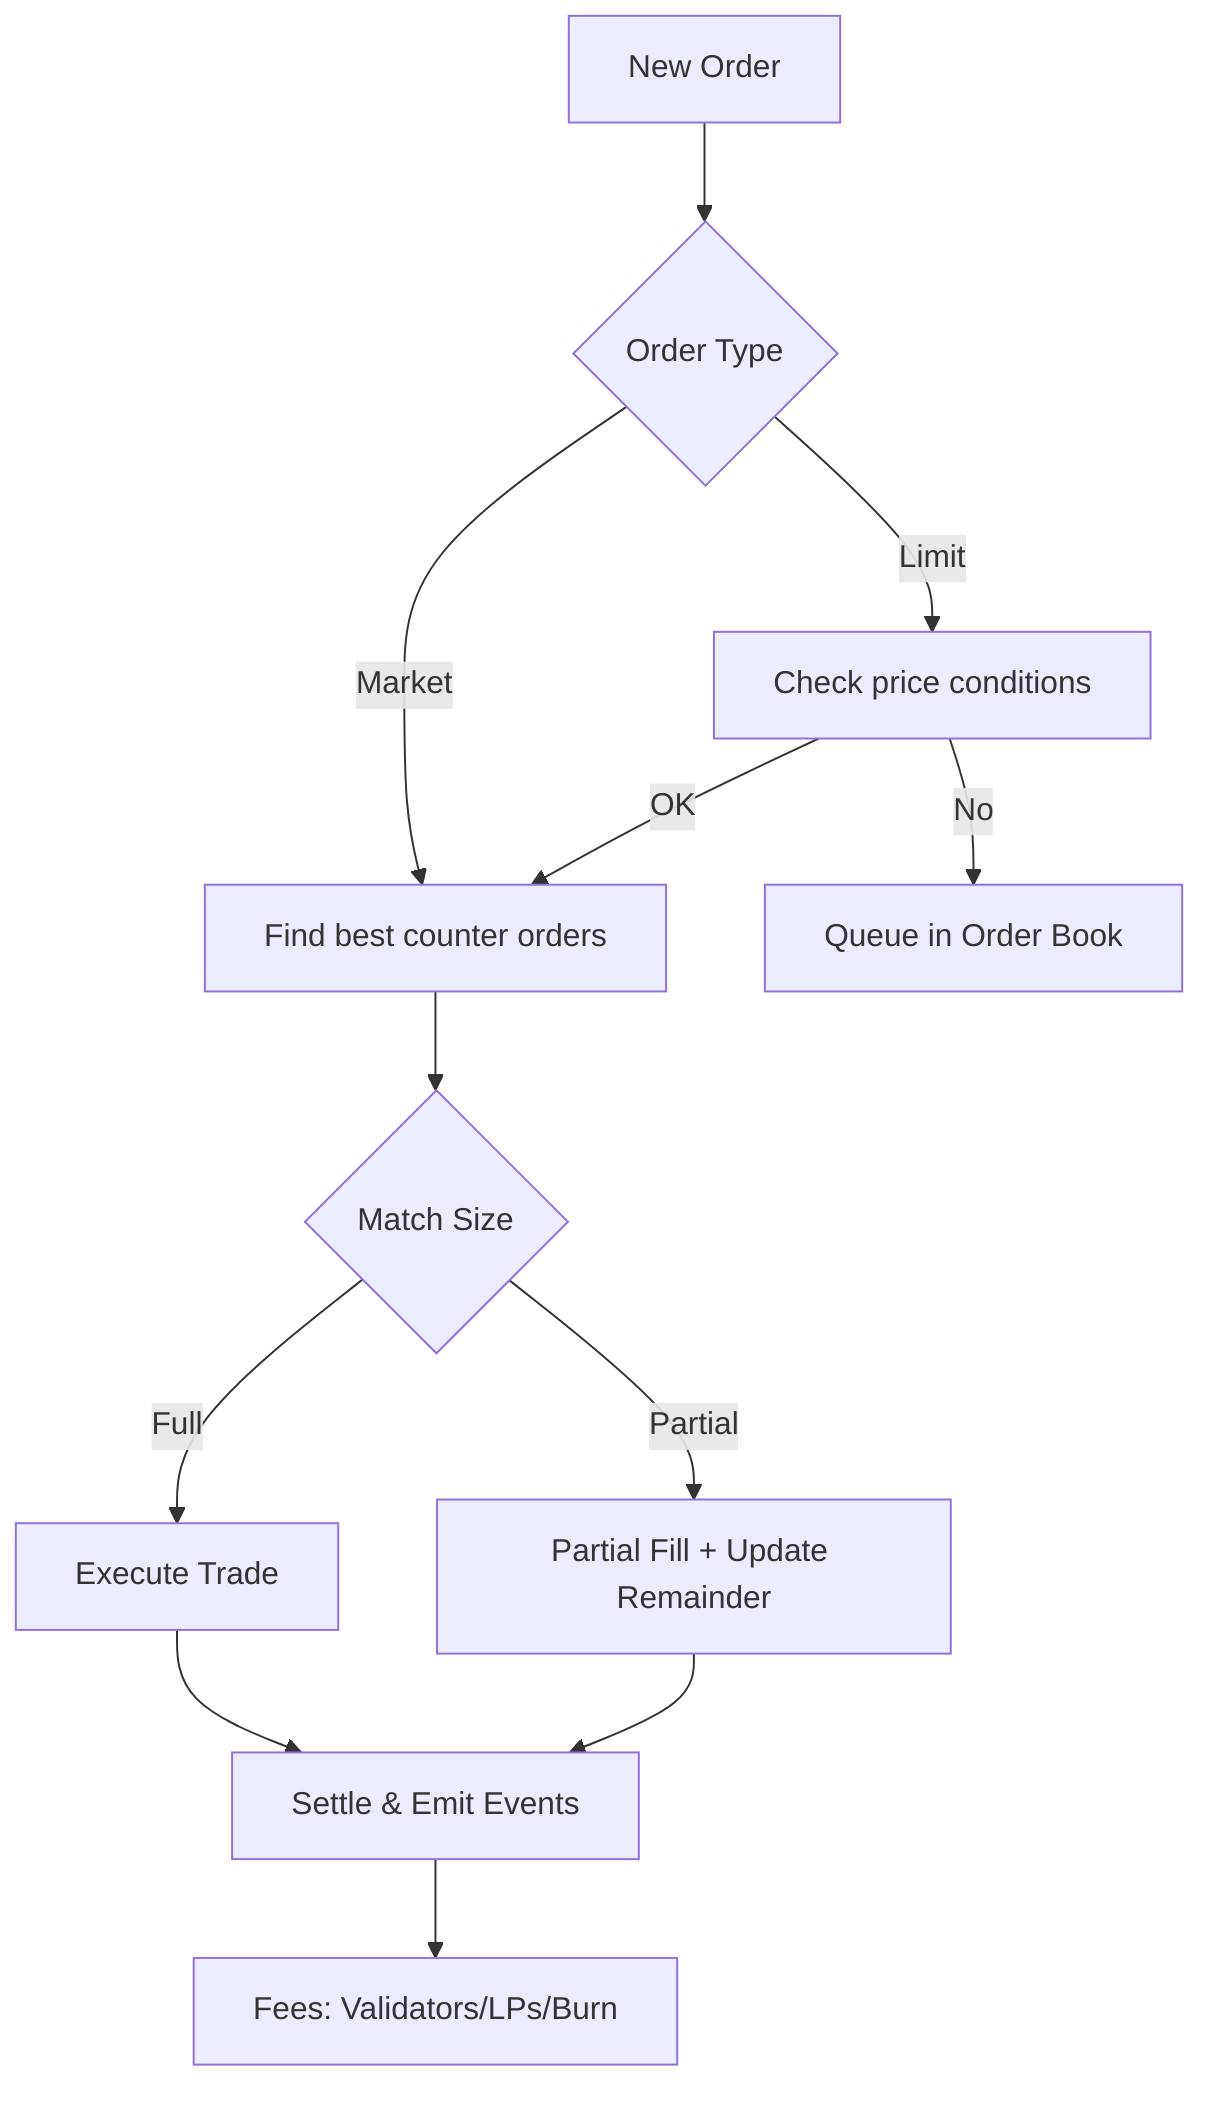 flowchart TD
  A[New Order] --> B{Order Type}
  B -- Market --> C[Find best counter orders]
  B -- Limit --> D[Check price conditions]
  D -->|OK| C
  D -->|No| E[Queue in Order Book]
  C --> F{Match Size}
  F -- Full --> G[Execute Trade]
  F -- Partial --> H[Partial Fill + Update Remainder]
  G --> I[Settle & Emit Events]
  H --> I
  I --> J[Fees: Validators/LPs/Burn]